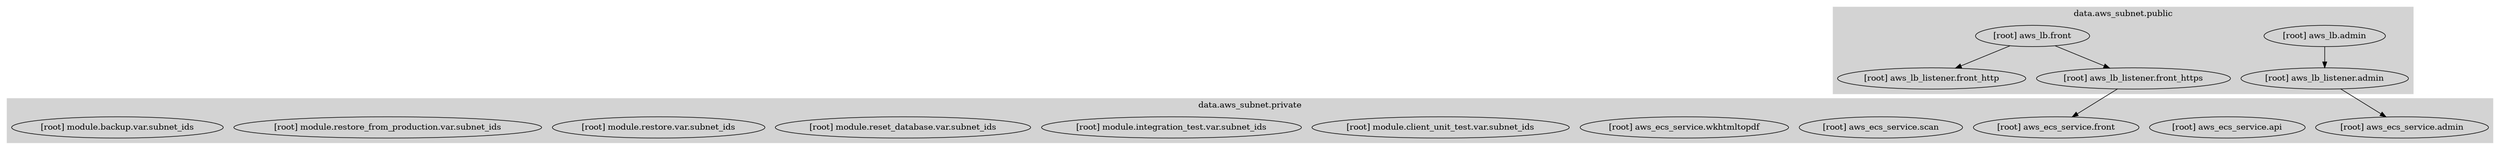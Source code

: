 @startuml
digraph name {
 subgraph "cluster_subnet.public" {
         style=filled;
         color=lightgrey;
         label="data.aws_subnet.public";

         "[root] aws_lb.admin"
         "[root] aws_lb.front"
         "[root] aws_lb_listener.admin"
         "[root] aws_lb_listener.front_http"
         "[root] aws_lb_listener.front_https"
     }

subgraph "cluster_subnet.private" {
        style=filled;
        color=lightgrey;
        label="data.aws_subnet.private";
        "[root] aws_ecs_service.admin";
        "[root] aws_ecs_service.api";
        "[root] aws_ecs_service.front";
        "[root] aws_ecs_service.scan";
        "[root] aws_ecs_service.wkhtmltopdf";
        "[root] module.client_unit_test.var.subnet_ids";
        "[root] module.integration_test.var.subnet_ids";
        "[root] module.reset_database.var.subnet_ids";
        "[root] module.restore.var.subnet_ids";
        "[root] module.restore_from_production.var.subnet_ids";
        "[root] module.backup.var.subnet_ids"
    }

  "[root] aws_lb.admin" -> "[root] aws_lb_listener.admin"
  "[root] aws_lb.front" -> "[root] aws_lb_listener.front_http"
  "[root] aws_lb.front" -> "[root] aws_lb_listener.front_https"
  "[root] aws_lb_listener.front_https" -> "[root] aws_ecs_service.front"
  "[root] aws_lb_listener.admin" -> "[root] aws_ecs_service.admin"

}
@enduml
